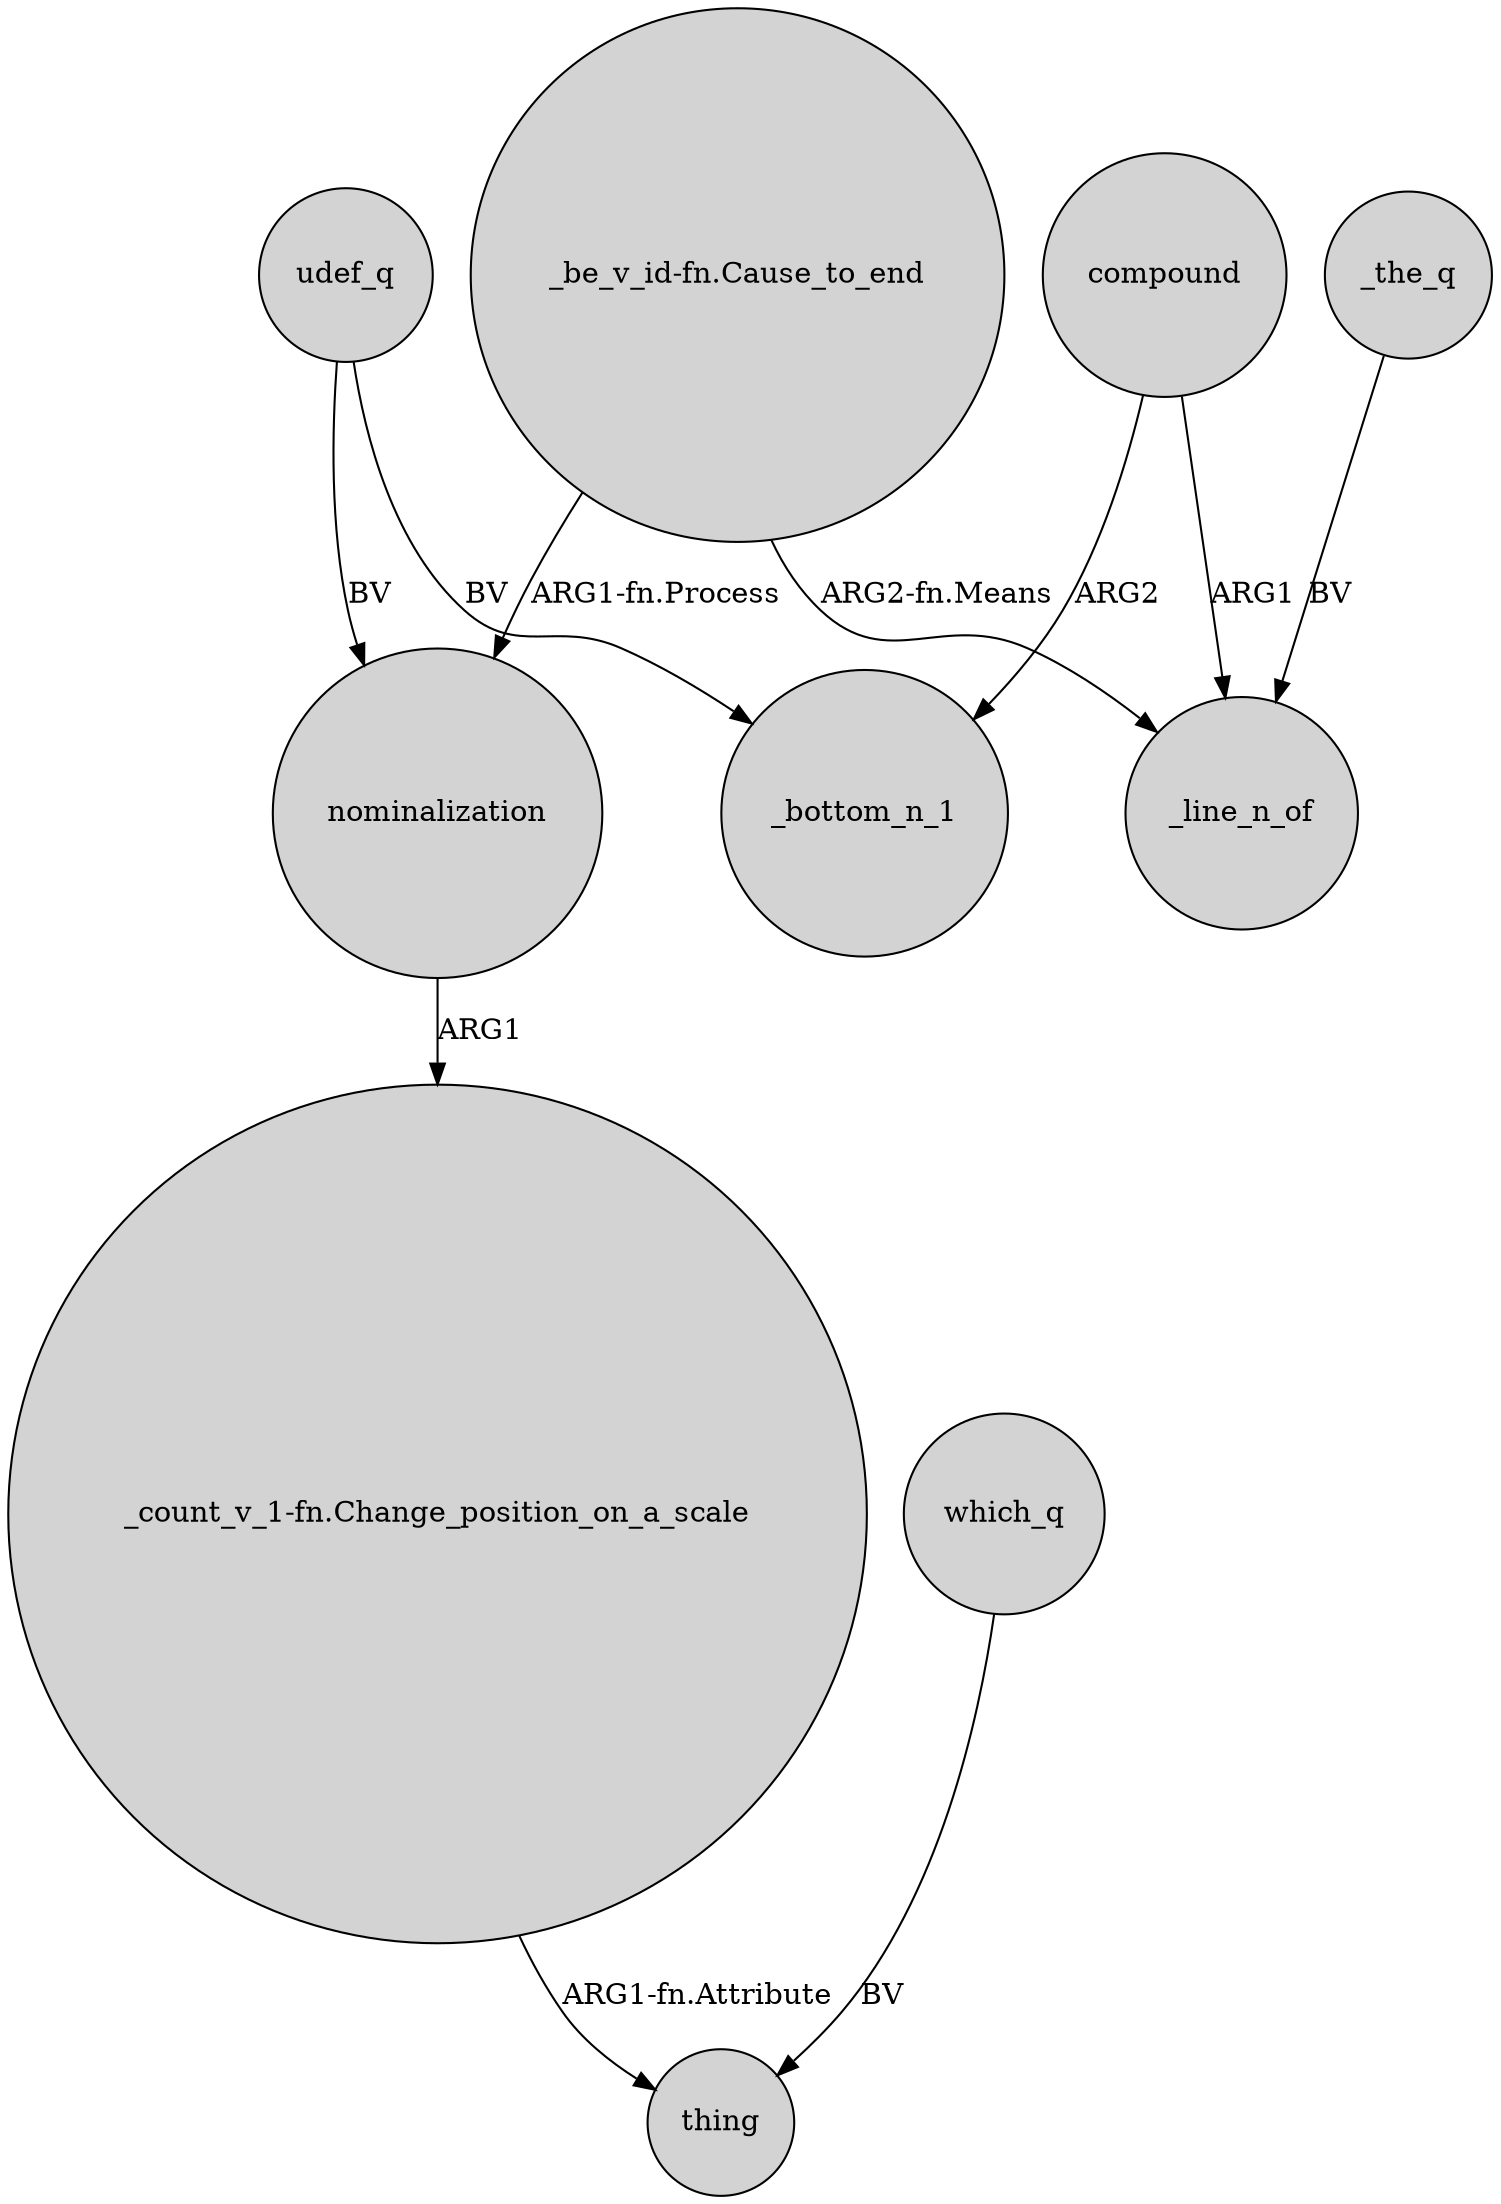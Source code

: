 digraph {
	node [shape=circle style=filled]
	nominalization -> "_count_v_1-fn.Change_position_on_a_scale" [label=ARG1]
	udef_q -> _bottom_n_1 [label=BV]
	compound -> _bottom_n_1 [label=ARG2]
	which_q -> thing [label=BV]
	"_be_v_id-fn.Cause_to_end" -> nominalization [label="ARG1-fn.Process"]
	"_be_v_id-fn.Cause_to_end" -> _line_n_of [label="ARG2-fn.Means"]
	_the_q -> _line_n_of [label=BV]
	compound -> _line_n_of [label=ARG1]
	"_count_v_1-fn.Change_position_on_a_scale" -> thing [label="ARG1-fn.Attribute"]
	udef_q -> nominalization [label=BV]
}
